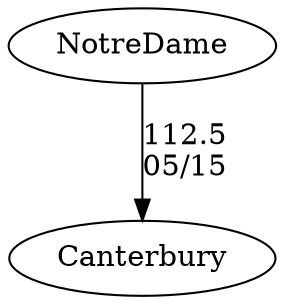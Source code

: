 digraph boys2foursCanterbury {Canterbury [URL="boys2foursCanterburyCanterbury.html"];NotreDame [URL="boys2foursCanterburyNotreDame.html"];NotreDame -> Canterbury[label="112.5
05/15", weight="-12", tooltip="NEIRA Boys Fours, Canterbury vs Notre Dame			
Distance: 1500 Conditions: Calm water, slack tide racing against the river current.
The Canterbury Girls 1V4+ raced in the 2nd race against the Notre Dame 2V, 3V and Canterbury Boys 2V boats. Comments: Great racing by all in some rainy conditions!
None", URL="https://www.row2k.com/results/resultspage.cfm?UID=81C8AB79B6EFAFA8C32CEA9B19955B6E&cat=1", random="random"]}